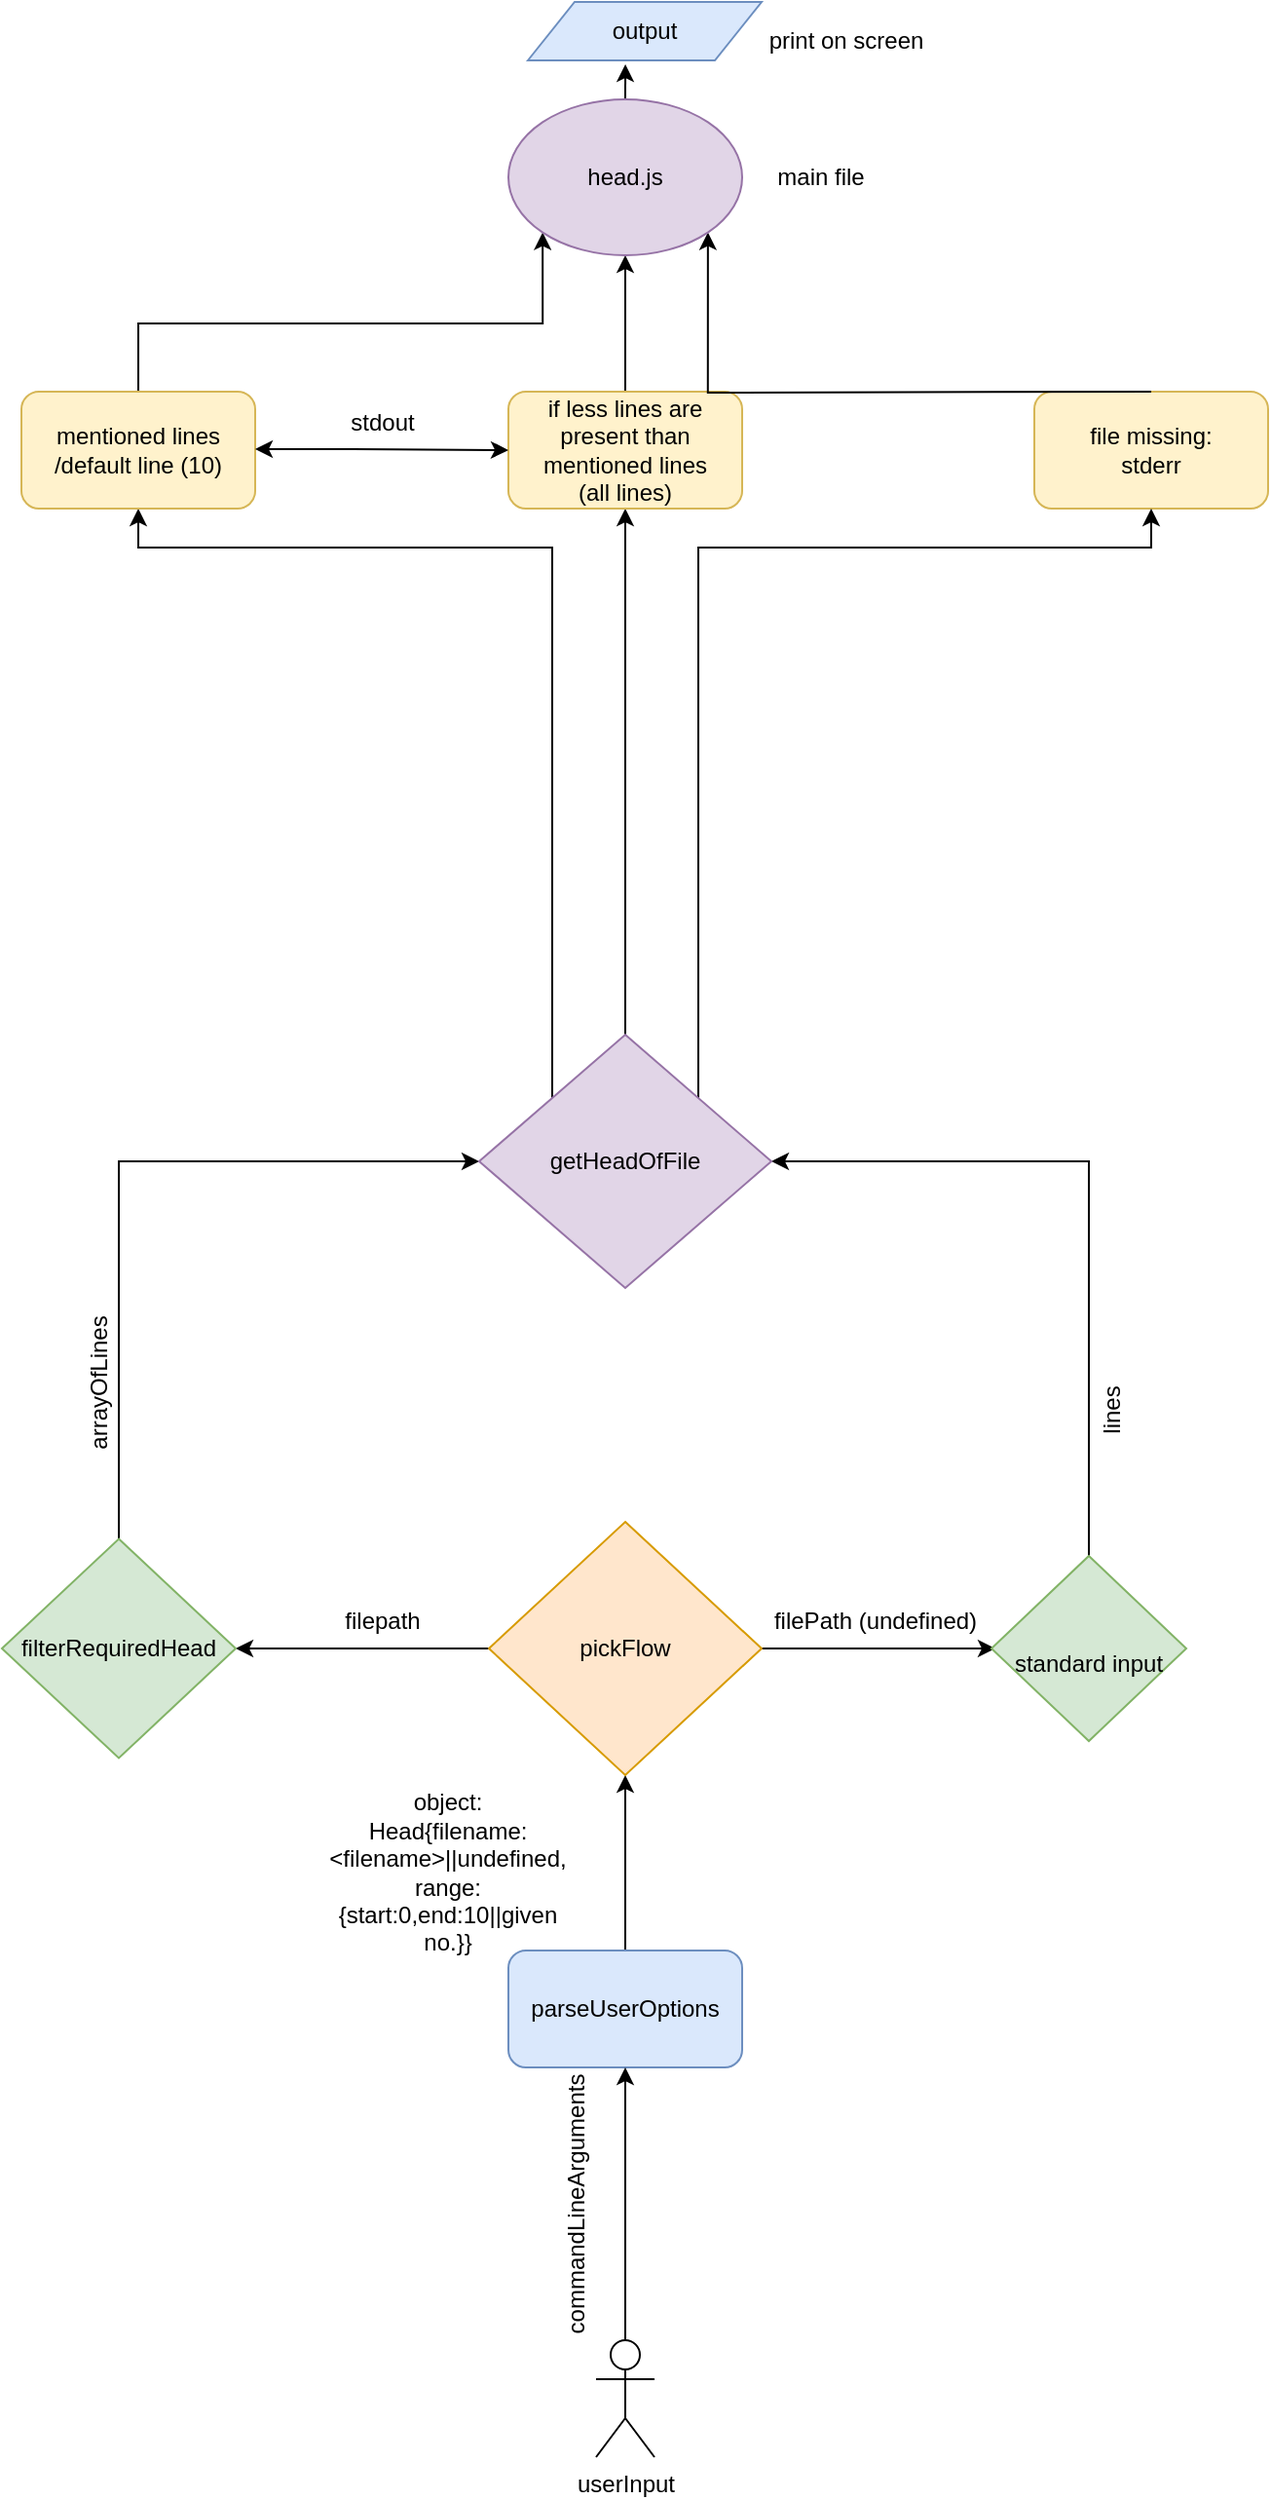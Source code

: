 <mxfile version="12.4.3" type="google" pages="1"><diagram id="NULnGJn7FDnlHr1dBdhw" name="Page-1"><mxGraphModel dx="946" dy="614" grid="1" gridSize="10" guides="1" tooltips="1" connect="1" arrows="1" fold="1" page="1" pageScale="1" pageWidth="827" pageHeight="1169" math="0" shadow="0"><root><mxCell id="0"/><mxCell id="1" parent="0"/><mxCell id="1fzthfye2Jt99_vfpv0d-39" value="file missing:&lt;br&gt;stderr" style="rounded=1;whiteSpace=wrap;html=1;fillColor=#fff2cc;strokeColor=#d6b656;" vertex="1" parent="1"><mxGeometry x="620" y="200" width="120" height="60" as="geometry"/></mxCell><mxCell id="1fzthfye2Jt99_vfpv0d-57" style="edgeStyle=orthogonalEdgeStyle;rounded=0;orthogonalLoop=1;jettySize=auto;html=1;exitX=0.5;exitY=0;exitDx=0;exitDy=0;" edge="1" parent="1" source="1fzthfye2Jt99_vfpv0d-58"><mxGeometry relative="1" as="geometry"><mxPoint x="410" y="910" as="targetPoint"/></mxGeometry></mxCell><mxCell id="1fzthfye2Jt99_vfpv0d-58" value="parseUserOptions" style="rounded=1;whiteSpace=wrap;html=1;fillColor=#dae8fc;strokeColor=#6c8ebf;" vertex="1" parent="1"><mxGeometry x="350" y="1000" width="120" height="60" as="geometry"/></mxCell><mxCell id="1fzthfye2Jt99_vfpv0d-59" style="edgeStyle=orthogonalEdgeStyle;rounded=0;orthogonalLoop=1;jettySize=auto;html=1;exitX=0.5;exitY=0;exitDx=0;exitDy=0;exitPerimeter=0;entryX=0.5;entryY=1;entryDx=0;entryDy=0;" edge="1" parent="1" source="1fzthfye2Jt99_vfpv0d-60" target="1fzthfye2Jt99_vfpv0d-58"><mxGeometry relative="1" as="geometry"/></mxCell><mxCell id="1fzthfye2Jt99_vfpv0d-60" value="userInput&lt;br&gt;" style="shape=umlActor;verticalLabelPosition=bottom;labelBackgroundColor=#ffffff;verticalAlign=top;html=1;outlineConnect=0;" vertex="1" parent="1"><mxGeometry x="395" y="1200" width="30" height="60" as="geometry"/></mxCell><mxCell id="1fzthfye2Jt99_vfpv0d-61" value="commandLineArguments&lt;br&gt;" style="text;html=1;strokeColor=none;fillColor=none;align=center;verticalAlign=middle;whiteSpace=wrap;rounded=0;direction=north;rotation=-90;" vertex="1" parent="1"><mxGeometry x="375" y="1110" width="20" height="40" as="geometry"/></mxCell><mxCell id="1fzthfye2Jt99_vfpv0d-62" value="object:&lt;br&gt;Head{filename:&amp;lt;filename&amp;gt;||undefined,&lt;br&gt;range:{start:0,end:10||given no.}}" style="text;html=1;strokeColor=none;fillColor=none;align=center;verticalAlign=middle;whiteSpace=wrap;rounded=0;" vertex="1" parent="1"><mxGeometry x="299" y="950" width="40" height="20" as="geometry"/></mxCell><mxCell id="1fzthfye2Jt99_vfpv0d-63" style="edgeStyle=orthogonalEdgeStyle;rounded=0;orthogonalLoop=1;jettySize=auto;html=1;exitX=1;exitY=0.5;exitDx=0;exitDy=0;" edge="1" parent="1" source="1fzthfye2Jt99_vfpv0d-65"><mxGeometry relative="1" as="geometry"><mxPoint x="600" y="845" as="targetPoint"/></mxGeometry></mxCell><mxCell id="1fzthfye2Jt99_vfpv0d-64" style="edgeStyle=orthogonalEdgeStyle;rounded=0;orthogonalLoop=1;jettySize=auto;html=1;exitX=0;exitY=0.5;exitDx=0;exitDy=0;" edge="1" parent="1" source="1fzthfye2Jt99_vfpv0d-65"><mxGeometry relative="1" as="geometry"><mxPoint x="210" y="845" as="targetPoint"/></mxGeometry></mxCell><mxCell id="1fzthfye2Jt99_vfpv0d-65" value="pickFlow&lt;br&gt;" style="rhombus;whiteSpace=wrap;html=1;fillColor=#ffe6cc;strokeColor=#d79b00;" vertex="1" parent="1"><mxGeometry x="340" y="780" width="140" height="130" as="geometry"/></mxCell><mxCell id="1fzthfye2Jt99_vfpv0d-66" value="filePath (undefined)" style="text;html=1;align=center;verticalAlign=middle;resizable=0;points=[];;autosize=1;" vertex="1" parent="1"><mxGeometry x="478" y="821" width="120" height="20" as="geometry"/></mxCell><mxCell id="1fzthfye2Jt99_vfpv0d-67" style="edgeStyle=orthogonalEdgeStyle;rounded=0;orthogonalLoop=1;jettySize=auto;html=1;exitX=0.5;exitY=0;exitDx=0;exitDy=0;" edge="1" parent="1" source="1fzthfye2Jt99_vfpv0d-68" target="1fzthfye2Jt99_vfpv0d-77"><mxGeometry relative="1" as="geometry"><mxPoint x="470" y="610" as="targetPoint"/><Array as="points"><mxPoint x="648" y="595"/></Array></mxGeometry></mxCell><mxCell id="1fzthfye2Jt99_vfpv0d-68" value="&lt;br&gt;standard input&lt;br&gt;" style="rhombus;whiteSpace=wrap;html=1;fillColor=#d5e8d4;strokeColor=#82b366;" vertex="1" parent="1"><mxGeometry x="598" y="797.5" width="100" height="95" as="geometry"/></mxCell><mxCell id="1fzthfye2Jt99_vfpv0d-69" value="filepath&lt;br&gt;" style="text;html=1;align=center;verticalAlign=middle;resizable=0;points=[];;autosize=1;" vertex="1" parent="1"><mxGeometry x="260" y="821" width="50" height="20" as="geometry"/></mxCell><mxCell id="1fzthfye2Jt99_vfpv0d-70" style="edgeStyle=orthogonalEdgeStyle;rounded=0;orthogonalLoop=1;jettySize=auto;html=1;exitX=0.5;exitY=0;exitDx=0;exitDy=0;entryX=0;entryY=0.5;entryDx=0;entryDy=0;" edge="1" parent="1" source="1fzthfye2Jt99_vfpv0d-71" target="1fzthfye2Jt99_vfpv0d-77"><mxGeometry relative="1" as="geometry"><mxPoint x="340" y="610" as="targetPoint"/><Array as="points"><mxPoint x="150" y="595"/></Array></mxGeometry></mxCell><mxCell id="1fzthfye2Jt99_vfpv0d-71" value="filterRequiredHead&lt;br&gt;" style="rhombus;whiteSpace=wrap;html=1;fillColor=#d5e8d4;strokeColor=#82b366;" vertex="1" parent="1"><mxGeometry x="90" y="788.75" width="120" height="112.5" as="geometry"/></mxCell><mxCell id="1fzthfye2Jt99_vfpv0d-72" value="arrayOfLines&lt;br&gt;" style="text;html=1;align=center;verticalAlign=middle;resizable=0;points=[];;autosize=1;rotation=-90;" vertex="1" parent="1"><mxGeometry x="100" y="699" width="80" height="20" as="geometry"/></mxCell><mxCell id="1fzthfye2Jt99_vfpv0d-73" value="lines&lt;br&gt;" style="text;html=1;align=center;verticalAlign=middle;resizable=0;points=[];;autosize=1;rotation=-90;" vertex="1" parent="1"><mxGeometry x="640" y="713" width="40" height="20" as="geometry"/></mxCell><mxCell id="1fzthfye2Jt99_vfpv0d-74" style="edgeStyle=orthogonalEdgeStyle;rounded=0;orthogonalLoop=1;jettySize=auto;html=1;exitX=0;exitY=0;exitDx=0;exitDy=0;" edge="1" parent="1" source="1fzthfye2Jt99_vfpv0d-77"><mxGeometry relative="1" as="geometry"><mxPoint x="160" y="260" as="targetPoint"/><Array as="points"><mxPoint x="373" y="280"/></Array></mxGeometry></mxCell><mxCell id="1fzthfye2Jt99_vfpv0d-75" style="edgeStyle=orthogonalEdgeStyle;rounded=0;orthogonalLoop=1;jettySize=auto;html=1;exitX=0.5;exitY=0;exitDx=0;exitDy=0;" edge="1" parent="1" source="1fzthfye2Jt99_vfpv0d-77" target="1fzthfye2Jt99_vfpv0d-81"><mxGeometry relative="1" as="geometry"><mxPoint x="410" y="260" as="targetPoint"/></mxGeometry></mxCell><mxCell id="1fzthfye2Jt99_vfpv0d-76" style="edgeStyle=orthogonalEdgeStyle;rounded=0;orthogonalLoop=1;jettySize=auto;html=1;exitX=1;exitY=0;exitDx=0;exitDy=0;" edge="1" parent="1" source="1fzthfye2Jt99_vfpv0d-77"><mxGeometry relative="1" as="geometry"><mxPoint x="680" y="260" as="targetPoint"/><Array as="points"><mxPoint x="448" y="280"/><mxPoint x="680" y="280"/></Array></mxGeometry></mxCell><mxCell id="1fzthfye2Jt99_vfpv0d-77" value="getHeadOfFile" style="rhombus;whiteSpace=wrap;html=1;fillColor=#e1d5e7;strokeColor=#9673a6;" vertex="1" parent="1"><mxGeometry x="335" y="530" width="150" height="130" as="geometry"/></mxCell><mxCell id="1fzthfye2Jt99_vfpv0d-78" style="edgeStyle=orthogonalEdgeStyle;rounded=0;orthogonalLoop=1;jettySize=auto;html=1;exitX=0.5;exitY=0;exitDx=0;exitDy=0;entryX=0;entryY=1;entryDx=0;entryDy=0;" edge="1" parent="1" source="1fzthfye2Jt99_vfpv0d-79" target="1fzthfye2Jt99_vfpv0d-85"><mxGeometry relative="1" as="geometry"><mxPoint x="240" y="70" as="targetPoint"/></mxGeometry></mxCell><mxCell id="1fzthfye2Jt99_vfpv0d-79" value="mentioned lines /default line (10)" style="rounded=1;whiteSpace=wrap;html=1;fillColor=#fff2cc;strokeColor=#d6b656;" vertex="1" parent="1"><mxGeometry x="100" y="200" width="120" height="60" as="geometry"/></mxCell><mxCell id="1fzthfye2Jt99_vfpv0d-80" style="edgeStyle=orthogonalEdgeStyle;rounded=0;orthogonalLoop=1;jettySize=auto;html=1;exitX=0.5;exitY=0;exitDx=0;exitDy=0;entryX=0.5;entryY=1;entryDx=0;entryDy=0;" edge="1" parent="1" source="1fzthfye2Jt99_vfpv0d-81" target="1fzthfye2Jt99_vfpv0d-85"><mxGeometry relative="1" as="geometry"><mxPoint x="410" y="140" as="targetPoint"/></mxGeometry></mxCell><mxCell id="1fzthfye2Jt99_vfpv0d-81" value="if less lines are present than mentioned lines&lt;br&gt;(all lines)" style="rounded=1;whiteSpace=wrap;html=1;fillColor=#fff2cc;strokeColor=#d6b656;" vertex="1" parent="1"><mxGeometry x="350" y="200" width="120" height="60" as="geometry"/></mxCell><mxCell id="1fzthfye2Jt99_vfpv0d-82" style="edgeStyle=orthogonalEdgeStyle;rounded=0;orthogonalLoop=1;jettySize=auto;html=1;exitX=0.5;exitY=0;exitDx=0;exitDy=0;entryX=1;entryY=1;entryDx=0;entryDy=0;" edge="1" parent="1" target="1fzthfye2Jt99_vfpv0d-85"><mxGeometry relative="1" as="geometry"><mxPoint x="680" y="150" as="targetPoint"/><mxPoint x="680" y="200" as="sourcePoint"/></mxGeometry></mxCell><mxCell id="1fzthfye2Jt99_vfpv0d-83" value="" style="endArrow=classic;startArrow=classic;html=1;entryX=0;entryY=0.5;entryDx=0;entryDy=0;" edge="1" parent="1" target="1fzthfye2Jt99_vfpv0d-81"><mxGeometry width="50" height="50" relative="1" as="geometry"><mxPoint x="220" y="229.5" as="sourcePoint"/><mxPoint x="340" y="229.5" as="targetPoint"/><Array as="points"><mxPoint x="280" y="229.5"/></Array></mxGeometry></mxCell><mxCell id="1fzthfye2Jt99_vfpv0d-84" value="stdout&lt;br&gt;" style="text;html=1;align=center;verticalAlign=middle;resizable=0;points=[];;autosize=1;" vertex="1" parent="1"><mxGeometry x="260" y="206" width="50" height="20" as="geometry"/></mxCell><mxCell id="1fzthfye2Jt99_vfpv0d-88" style="edgeStyle=orthogonalEdgeStyle;rounded=0;orthogonalLoop=1;jettySize=auto;html=1;exitX=0.5;exitY=0;exitDx=0;exitDy=0;entryX=0.417;entryY=1.067;entryDx=0;entryDy=0;entryPerimeter=0;" edge="1" parent="1" source="1fzthfye2Jt99_vfpv0d-85" target="1fzthfye2Jt99_vfpv0d-87"><mxGeometry relative="1" as="geometry"/></mxCell><mxCell id="1fzthfye2Jt99_vfpv0d-85" value="head.js" style="ellipse;whiteSpace=wrap;html=1;fillColor=#e1d5e7;strokeColor=#9673a6;" vertex="1" parent="1"><mxGeometry x="350" y="50" width="120" height="80" as="geometry"/></mxCell><mxCell id="1fzthfye2Jt99_vfpv0d-86" value="main file&lt;br&gt;" style="text;html=1;align=center;verticalAlign=middle;resizable=0;points=[];;autosize=1;" vertex="1" parent="1"><mxGeometry x="480" y="80" width="60" height="20" as="geometry"/></mxCell><mxCell id="1fzthfye2Jt99_vfpv0d-87" value="output" style="shape=parallelogram;perimeter=parallelogramPerimeter;whiteSpace=wrap;html=1;fillColor=#dae8fc;strokeColor=#6c8ebf;" vertex="1" parent="1"><mxGeometry x="360" width="120" height="30" as="geometry"/></mxCell><mxCell id="1fzthfye2Jt99_vfpv0d-89" value="print on screen" style="text;html=1;align=center;verticalAlign=middle;resizable=0;points=[];;autosize=1;" vertex="1" parent="1"><mxGeometry x="478" y="10" width="90" height="20" as="geometry"/></mxCell></root></mxGraphModel></diagram></mxfile>